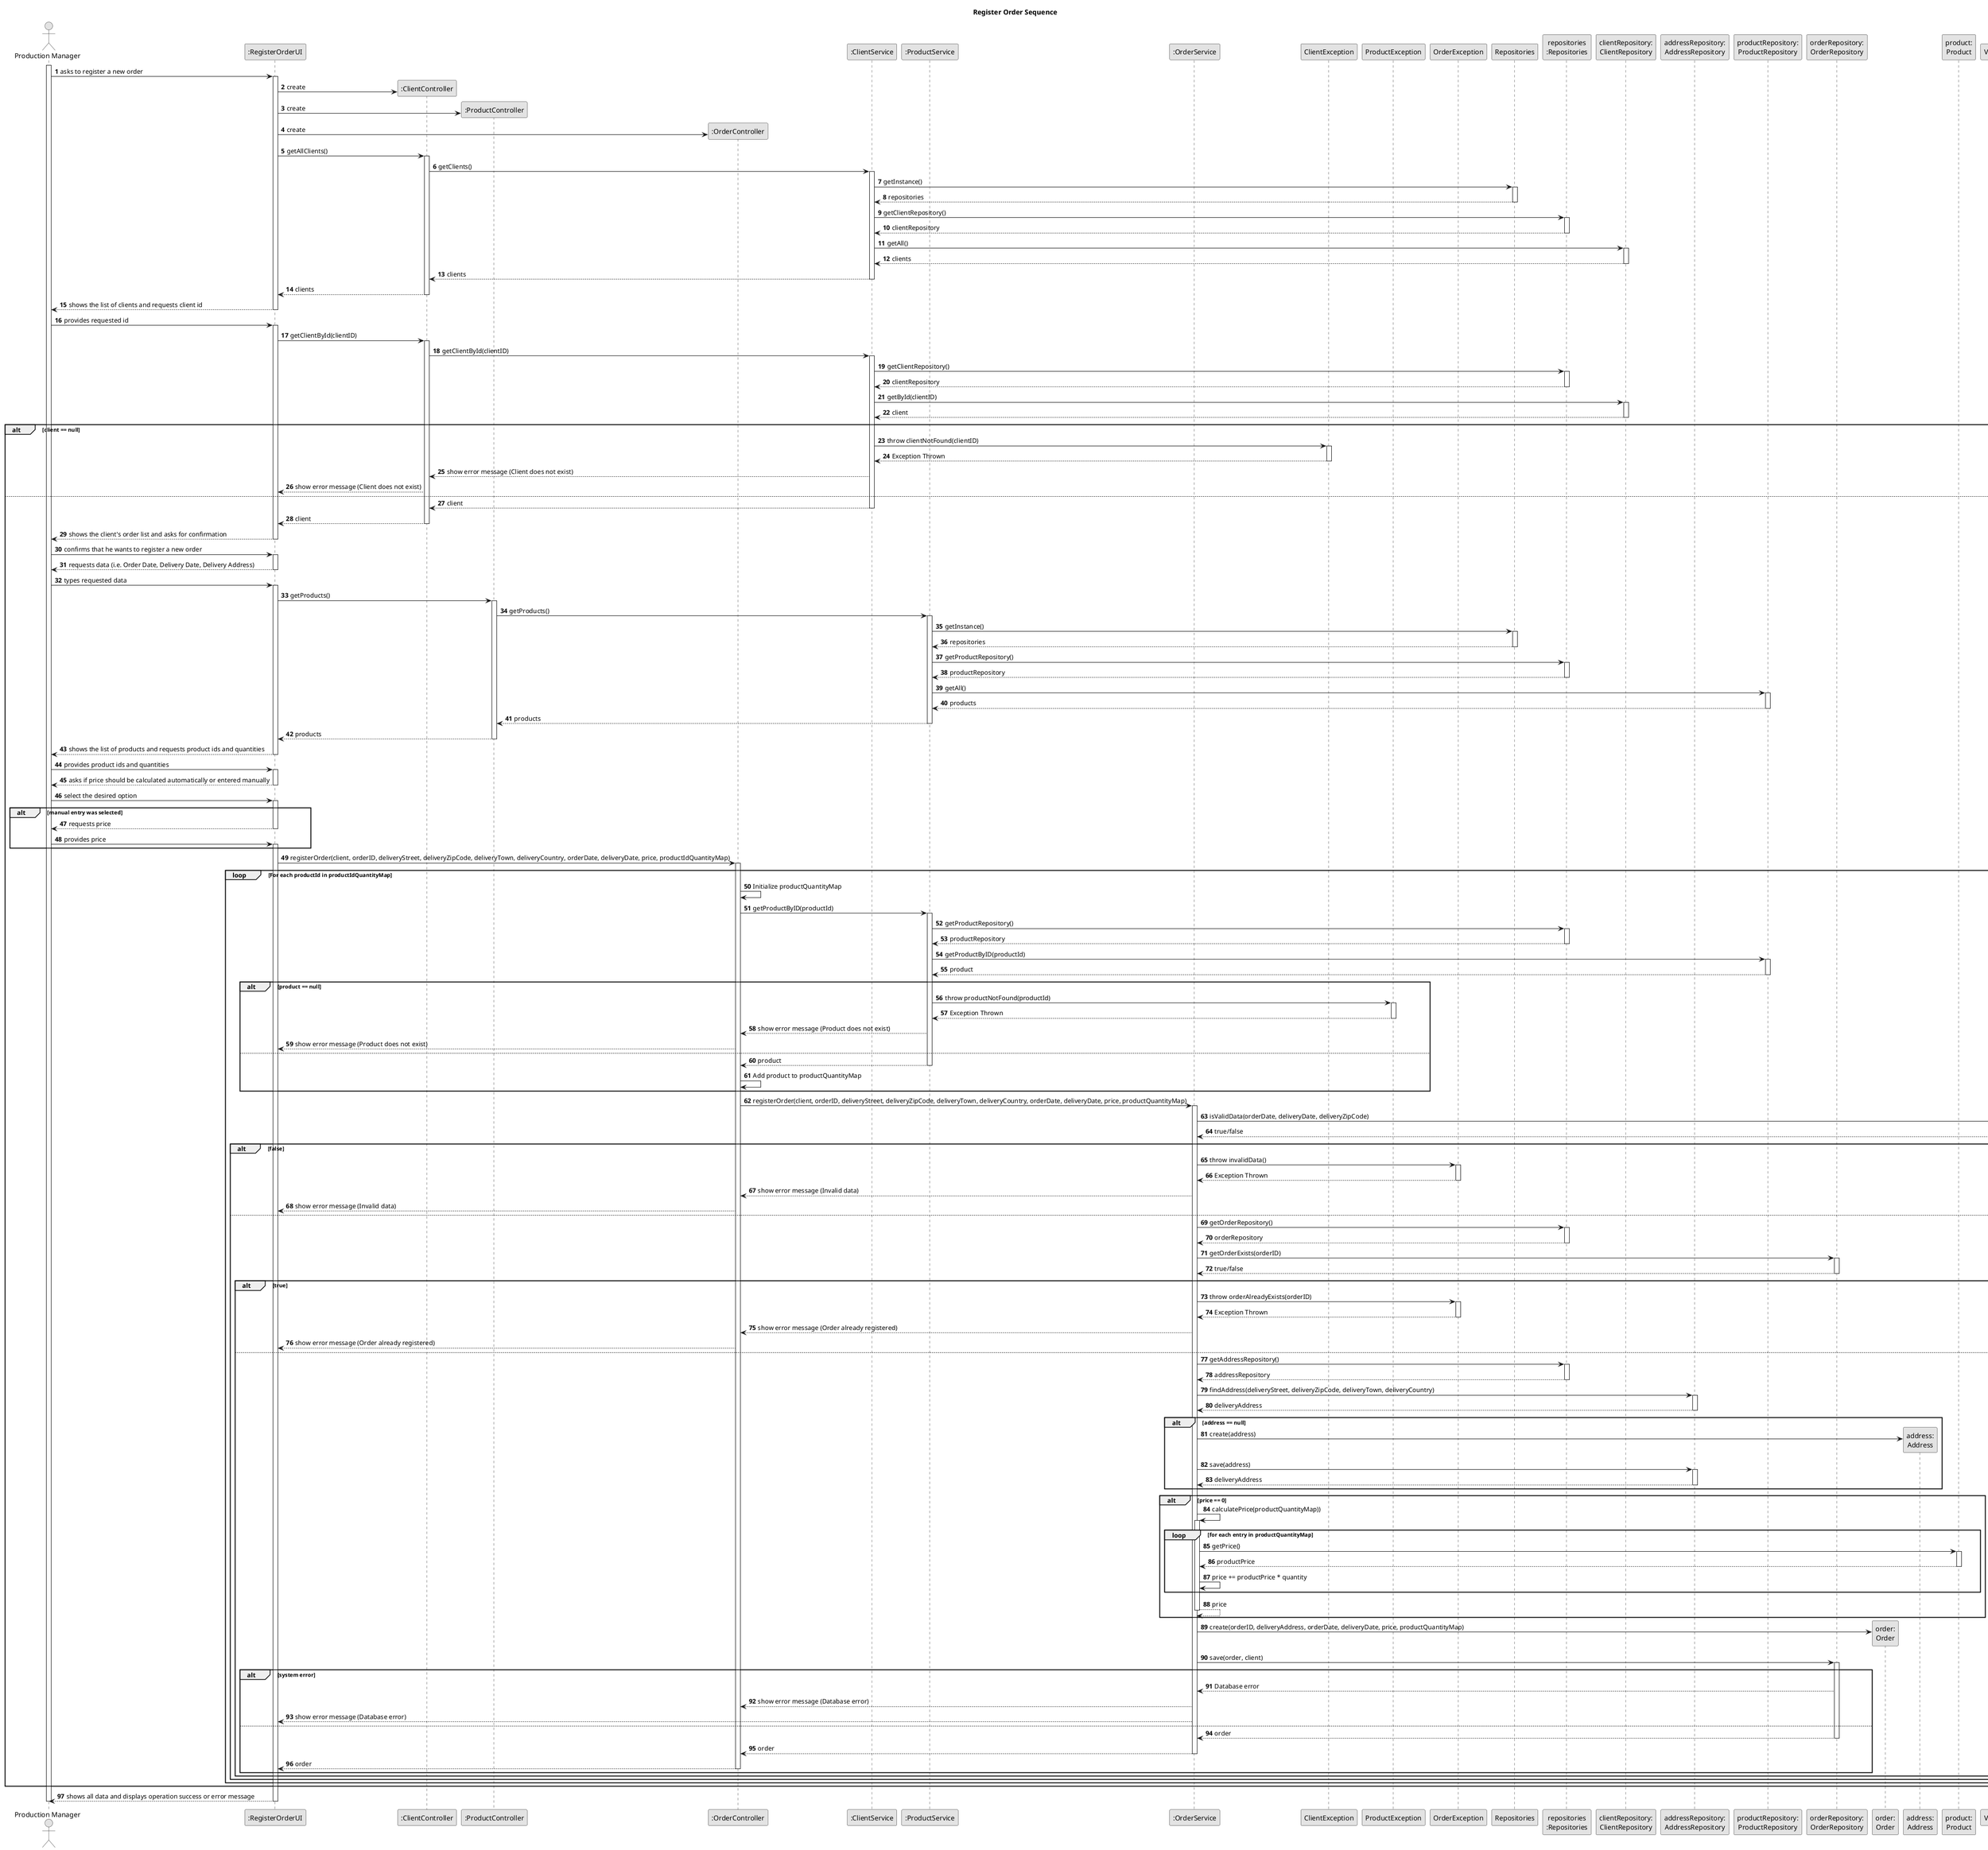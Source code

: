 @startuml
skinparam monochrome true
skinparam packageStyle rectangle
skinparam shadowing false

title System Sequence Diagram (SSD)

autonumber

actor "Production Manager" as PM
participant ":RegisterOrderUI" as UI
participant ":ClientController" as clientCTRL
participant ":ProductController" as productCTRL
participant ":OrderController" as orderCTRL
participant ":ClientService" as clientSRV
participant ":ProductService" as productSRV
participant ":OrderService" as orderSRV
participant "ClientException" as clientEXC
participant "ProductException" as productEXC
participant "OrderException" as orderEXC
participant "Repositories" as REPS
participant "repositories\n:Repositories" as REP
participant "clientRepository:\nClientRepository" as clientRepository
participant "addressRepository:\nAddressRepository" as addressRepository
participant "productRepository:\nProductRepository" as productRepository
participant "orderRepository:\nOrderRepository" as orderRepository
participant "order:\nOrder" as ORDER
participant "address:\nAddress" as ADDRESS
participant "product:\nProduct" as PRODUCT
participant "Validator" as VAL

title Register Order Sequence

activate PM
    PM -> UI : asks to register a new order
    activate UI

        UI -> clientCTRL** : create
        UI -> productCTRL** : create
        UI -> orderCTRL** : create

        UI -> clientCTRL : getAllClients()
        activate clientCTRL
            clientCTRL -> clientSRV : getClients()
            activate clientSRV

                clientSRV -> REPS : getInstance()
                activate REPS
                REPS --> clientSRV: repositories
                deactivate REPS
                clientSRV -> REP : getClientRepository()
                activate REP
                REP --> clientSRV : clientRepository
                deactivate REP

                clientSRV -> clientRepository : getAll()
                activate clientRepository
                clientRepository --> clientSRV : clients
                deactivate clientRepository
            clientSRV --> clientCTRL : clients
            deactivate clientSRV
        clientCTRL --> UI : clients
        deactivate clientCTRL
    UI --> PM : shows the list of clients and requests client id
    deactivate UI

    PM -> UI : provides requested id
    activate UI
        UI -> clientCTRL : getClientById(clientID)
        activate clientCTRL
            clientCTRL -> clientSRV : getClientById(clientID)
            activate clientSRV

                clientSRV -> REP : getClientRepository()
                activate REP
                REP --> clientSRV : clientRepository
                deactivate REP

                clientSRV -> clientRepository : getById(clientID)
                activate clientRepository
                clientRepository --> clientSRV : client
                deactivate clientRepository

                    alt client == null
                        clientSRV -> clientEXC: throw clientNotFound(clientID)
                        activate clientEXC
                        clientEXC --> clientSRV: Exception Thrown
                        deactivate clientEXC
                        clientSRV --> clientCTRL: show error message (Client does not exist)
                        clientCTRL --> UI: show error message (Client does not exist)
                    else

            clientSRV --> clientCTRL : client
            deactivate clientSRV
        clientCTRL --> UI : client
        deactivate clientCTRL
        UI --> PM : shows the client's order list and asks for confirmation
    deactivate UI

    PM -> UI : confirms that he wants to register a new order
    activate UI

    UI --> PM: requests data (i.e. Order Date, Delivery Date, Delivery Address)
    deactivate UI

    PM -> UI : types requested data
    activate UI

        UI -> productCTRL : getProducts()
        activate productCTRL
            productCTRL -> productSRV : getProducts()
            activate productSRV

                productSRV -> REPS : getInstance()
                activate REPS
                REPS --> productSRV: repositories
                deactivate REPS
                productSRV -> REP : getProductRepository()
                activate REP
                REP --> productSRV : productRepository
                deactivate REP

                productSRV -> productRepository : getAll()
                activate productRepository
                productRepository --> productSRV : products
                deactivate productRepository
            productSRV --> productCTRL : products
            deactivate productSRV
        productCTRL --> UI : products
        deactivate productCTRL

        UI --> PM : shows the list of products and requests product ids and quantities
    deactivate UI

    PM -> UI : provides product ids and quantities
    activate UI
        UI --> PM : asks if price should be calculated automatically or entered manually
    deactivate UI

    PM -> UI : select the desired option
    activate UI

    alt manual entry was selected
            UI --> PM : requests price
        deactivate UI

        PM -> UI : provides price
        activate UI
    end

        UI -> orderCTRL: registerOrder(client, orderID, deliveryStreet, deliveryZipCode, deliveryTown, deliveryCountry, orderDate, deliveryDate, price, productIdQuantityMap)
        activate orderCTRL
            loop For each productId in productIdQuantityMap
                            orderCTRL -> orderCTRL : Initialize productQuantityMap

                            orderCTRL -> productSRV : getProductByID(productId)
                            activate productSRV

                                productSRV -> REP : getProductRepository()
                                activate REP
                                REP --> productSRV : productRepository
                                deactivate REP

                                productSRV -> productRepository : getProductByID(productId)
                                activate productRepository
                                productRepository --> productSRV : product
                                deactivate productRepository
                                alt product == null
                                    productSRV -> productEXC: throw productNotFound(productId)
                                    activate productEXC
                                    productEXC --> productSRV: Exception Thrown
                                    deactivate productEXC
                                    productSRV --> orderCTRL: show error message (Product does not exist)
                                    orderCTRL --> UI: show error message (Product does not exist)
                                else

                            productSRV --> orderCTRL : product
                            deactivate productSRV

                            orderCTRL -> orderCTRL : Add product to productQuantityMap
            end loop

            orderCTRL -> orderSRV: registerOrder(client, orderID, deliveryStreet, deliveryZipCode, deliveryTown, deliveryCountry, orderDate, deliveryDate, price, productQuantityMap)
            activate orderSRV

                orderSRV -> VAL: isValidData(orderDate, deliveryDate, deliveryZipCode)
                activate VAL
                VAL --> orderSRV: true/false
                deactivate VAL

                alt false

                    orderSRV -> orderEXC: throw invalidData()
                    activate orderEXC
                    orderEXC --> orderSRV: Exception Thrown
                    deactivate orderEXC
                    orderSRV --> orderCTRL: show error message (Invalid data)

                    orderCTRL --> UI: show error message (Invalid data)
                    deactivate VAL
                else

                orderSRV -> REP: getOrderRepository()
                activate REP
                REP --> orderSRV: orderRepository
                deactivate REP

                orderSRV -> orderRepository: getOrderExists(orderID)
                activate orderRepository
                orderRepository --> orderSRV: true/false
                deactivate orderRepository

                alt true

                    orderSRV -> orderEXC: throw orderAlreadyExists(orderID)
                    activate orderEXC
                    orderEXC --> orderSRV: Exception Thrown
                    deactivate orderEXC
                    orderSRV --> orderCTRL: show error message (Order already registered)

                    orderCTRL --> UI: show error message (Order already registered)
                else

                    orderSRV -> REP: getAddressRepository()
                    activate REP
                    REP --> orderSRV: addressRepository
                    deactivate REP

                    orderSRV -> addressRepository: findAddress(deliveryStreet, deliveryZipCode, deliveryTown, deliveryCountry)
                    activate addressRepository
                    addressRepository --> orderSRV: deliveryAddress
                    deactivate addressRepository
                    alt address == null
                        orderSRV -> ADDRESS** : create(address)
                        orderSRV -> addressRepository: save(address)
                        activate addressRepository
                        addressRepository --> orderSRV: deliveryAddress
                        deactivate addressRepository
                    end

                    alt price == 0

                    orderSRV -> orderSRV: calculatePrice(productQuantityMap))
                    activate orderSRV

                            loop for each entry in productQuantityMap
                                orderSRV -> PRODUCT: getPrice()
                                activate PRODUCT
                                PRODUCT --> orderSRV: productPrice
                                deactivate PRODUCT

                                orderSRV -> orderSRV: price += productPrice * quantity
                            end loop

                    orderSRV --> orderSRV: price
                    deactivate orderSRV

                    end

                    orderSRV -> ORDER** : create(orderID, deliveryAddress, orderDate, deliveryDate, price, productQuantityMap)

                    orderSRV -> orderRepository: save(order, client)
                    activate orderRepository
                    alt system error
                        orderRepository --> orderSRV: Database error

                        orderSRV --> orderCTRL: show error message (Database error)

                        orderSRV --> UI: show error message (Database error)
                    else
                        orderRepository --> orderSRV: order
                        deactivate orderRepository
                        orderSRV --> orderCTRL: order
                        deactivate orderSRV
                        orderCTRL --> UI: order
                        deactivate orderCTRL
                    end
                end
            end
            end
            end

        UI --> PM : shows all data and displays operation success or error message
    deactivate UI

deactivate PM
@enduml
